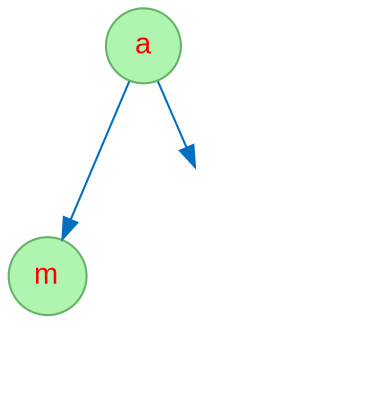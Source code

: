 digraph "Seq-am" {
node [fontname="Arial", fontcolor=red, shape=circle, style=filled, color="#66B268", fillcolor="#AFF4AF" ];
edge [color = "#0070BF"];
824909230 [label="a"];
824909230 -> 122883338;
122883338 [label="m"];
l824909230 [style=invis];
824909230 -> l824909230;
}
